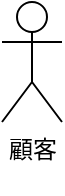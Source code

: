 <mxfile>
    <diagram id="t7eMEavKXcZX5kQJzn6P" name="ページ1">
        <mxGraphModel dx="323" dy="225" grid="1" gridSize="10" guides="1" tooltips="1" connect="1" arrows="1" fold="1" page="1" pageScale="1" pageWidth="827" pageHeight="1169" math="0" shadow="0">
            <root>
                <mxCell id="0"/>
                <mxCell id="1" parent="0"/>
                <mxCell id="6" value="顧客&lt;div&gt;&lt;br&gt;&lt;/div&gt;" style="shape=umlActor;verticalLabelPosition=bottom;verticalAlign=top;html=1;" vertex="1" parent="1">
                    <mxGeometry x="60" y="180" width="30" height="60" as="geometry"/>
                </mxCell>
            </root>
        </mxGraphModel>
    </diagram>
</mxfile>